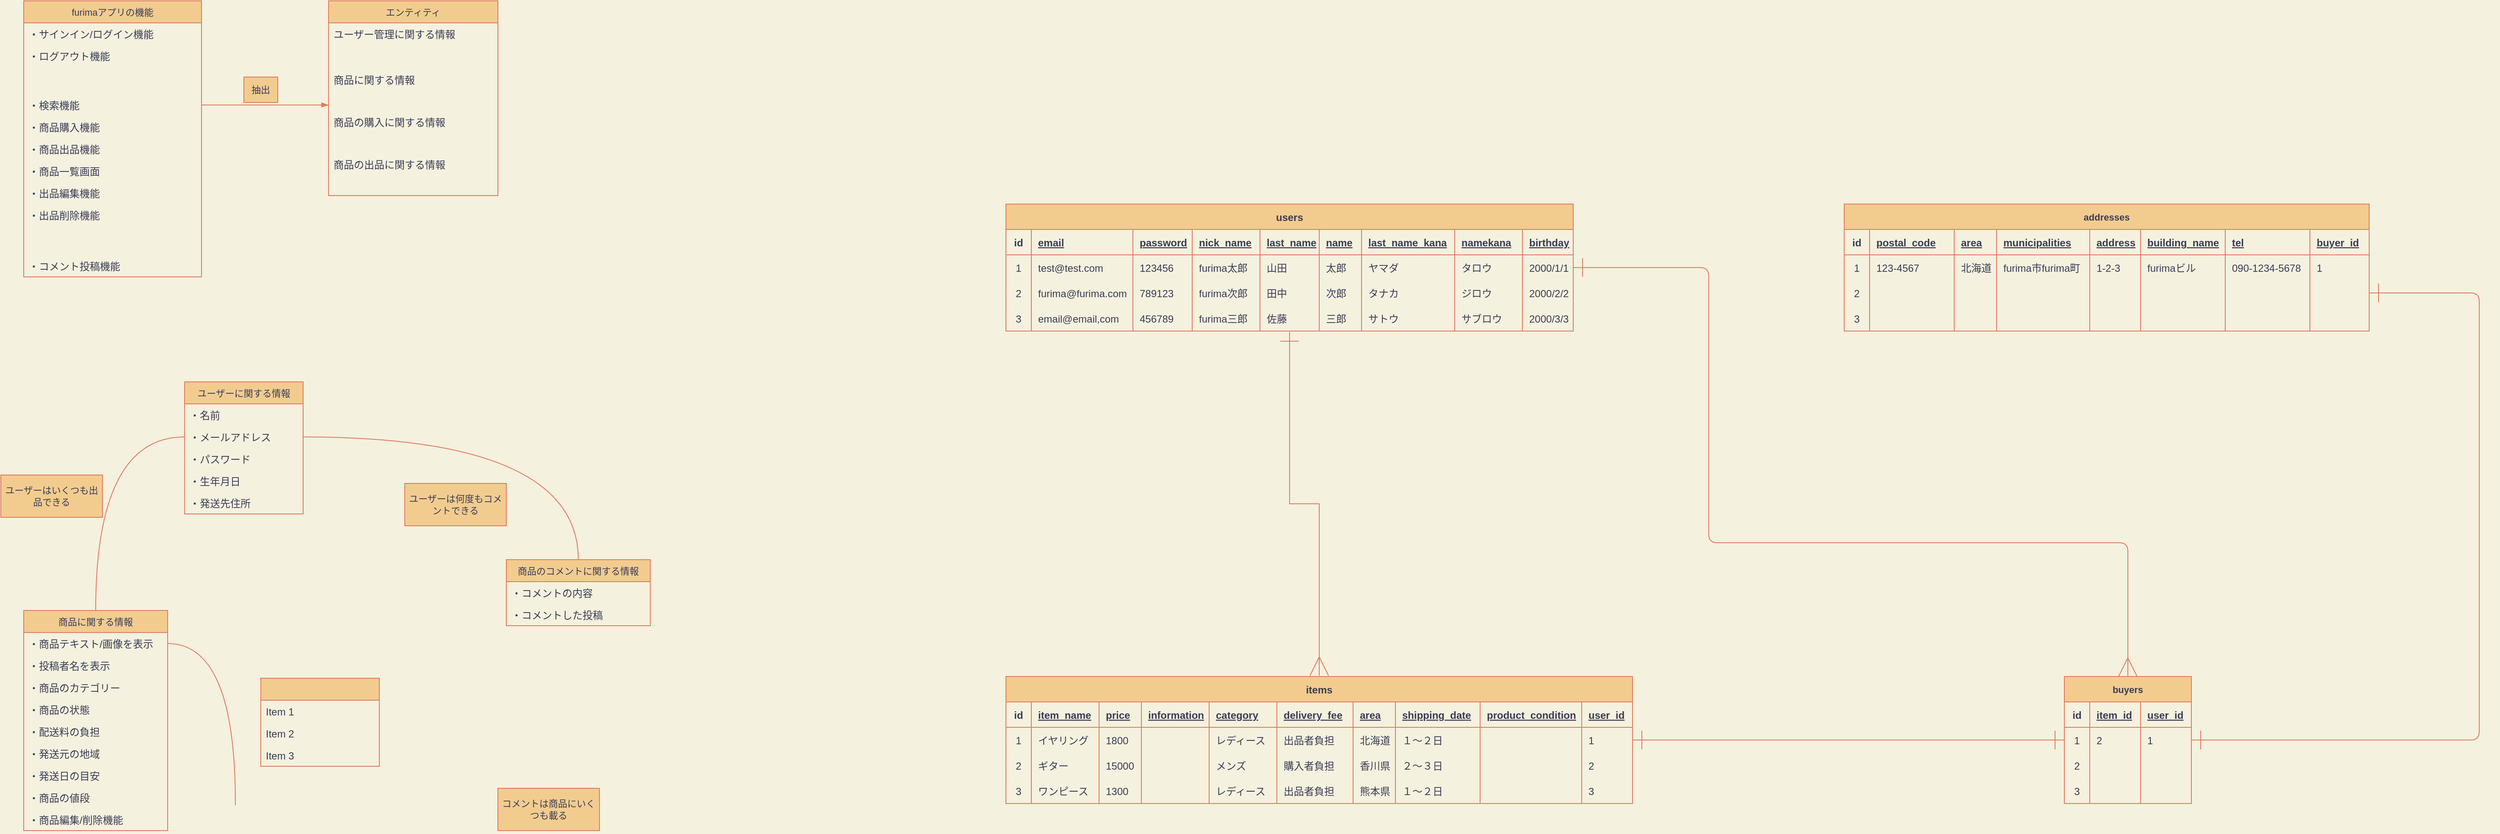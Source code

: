 <mxfile>
    <diagram id="GMYOWdjyb1xjXfim3LQC" name="ページ1">
        <mxGraphModel dx="2310" dy="1033" grid="1" gridSize="10" guides="1" tooltips="1" connect="1" arrows="1" fold="1" page="1" pageScale="1" pageWidth="827" pageHeight="1169" background="#F4F1DE" math="0" shadow="0">
            <root>
                <mxCell id="0"/>
                <mxCell id="1" parent="0"/>
                <mxCell id="230" style="edgeStyle=orthogonalEdgeStyle;rounded=0;orthogonalLoop=1;jettySize=auto;html=1;exitX=0.5;exitY=1;exitDx=0;exitDy=0;entryX=0.5;entryY=0;entryDx=0;entryDy=0;fontColor=#393C56;endArrow=ERmany;endFill=0;startArrow=ERone;startFill=0;endSize=20;startSize=20;strokeColor=#E07A5F;labelBackgroundColor=#F4F1DE;" parent="1" source="27" target="77" edge="1">
                    <mxGeometry relative="1" as="geometry"/>
                </mxCell>
                <mxCell id="27" value="users" style="shape=table;startSize=30;container=1;collapsible=1;childLayout=tableLayout;fixedRows=1;rowLines=0;fontStyle=1;align=center;resizeLast=1;strokeWidth=1;perimeterSpacing=1;rounded=0;shadow=0;sketch=0;fillColor=#F2CC8F;strokeColor=#E07A5F;fontColor=#393C56;" parent="1" vertex="1">
                    <mxGeometry x="360" y="280" width="670" height="150" as="geometry">
                        <mxRectangle x="20" y="70" width="60" height="30" as="alternateBounds"/>
                    </mxGeometry>
                </mxCell>
                <mxCell id="28" value="" style="shape=partialRectangle;collapsible=0;dropTarget=0;pointerEvents=0;fillColor=none;top=0;left=0;bottom=1;right=0;points=[[0,0.5],[1,0.5]];portConstraint=eastwest;strokeColor=#E07A5F;fontColor=#393C56;" parent="27" vertex="1">
                    <mxGeometry y="30" width="670" height="30" as="geometry"/>
                </mxCell>
                <mxCell id="29" value="id" style="shape=partialRectangle;connectable=0;fillColor=none;top=0;left=0;bottom=0;right=0;fontStyle=1;overflow=hidden;strokeColor=#E07A5F;fontColor=#393C56;" parent="28" vertex="1">
                    <mxGeometry width="30" height="30" as="geometry"/>
                </mxCell>
                <mxCell id="30" value="email" style="shape=partialRectangle;connectable=0;fillColor=none;top=0;left=0;bottom=0;right=0;align=left;spacingLeft=6;fontStyle=5;overflow=hidden;strokeColor=#E07A5F;fontColor=#393C56;" parent="28" vertex="1">
                    <mxGeometry x="30" width="120" height="30" as="geometry"/>
                </mxCell>
                <mxCell id="31" value="password" style="shape=partialRectangle;connectable=0;fillColor=none;top=0;left=0;bottom=0;right=0;align=left;spacingLeft=6;fontStyle=5;overflow=hidden;strokeColor=#E07A5F;fontColor=#393C56;" parent="28" vertex="1">
                    <mxGeometry x="150" width="70" height="30" as="geometry"/>
                </mxCell>
                <mxCell id="32" value="nick_name" style="shape=partialRectangle;connectable=0;fillColor=none;top=0;left=0;bottom=0;right=0;align=left;spacingLeft=6;fontStyle=5;overflow=hidden;strokeColor=#E07A5F;fontColor=#393C56;" parent="28" vertex="1">
                    <mxGeometry x="220" width="80" height="30" as="geometry"/>
                </mxCell>
                <mxCell id="126" value="last_name" style="shape=partialRectangle;connectable=0;fillColor=none;top=0;left=0;bottom=0;right=0;align=left;spacingLeft=6;fontStyle=5;overflow=hidden;strokeColor=#E07A5F;fontColor=#393C56;" parent="28" vertex="1">
                    <mxGeometry x="300" width="70" height="30" as="geometry"/>
                </mxCell>
                <mxCell id="130" value="name" style="shape=partialRectangle;connectable=0;fillColor=none;top=0;left=0;bottom=0;right=0;align=left;spacingLeft=6;fontStyle=5;overflow=hidden;strokeColor=#E07A5F;fontColor=#393C56;" parent="28" vertex="1">
                    <mxGeometry x="370" width="50" height="30" as="geometry"/>
                </mxCell>
                <mxCell id="134" value="last_name_kana" style="shape=partialRectangle;connectable=0;fillColor=none;top=0;left=0;bottom=0;right=0;align=left;spacingLeft=6;fontStyle=5;overflow=hidden;strokeColor=#E07A5F;fontColor=#393C56;" parent="28" vertex="1">
                    <mxGeometry x="420" width="110" height="30" as="geometry"/>
                </mxCell>
                <mxCell id="138" value="namekana" style="shape=partialRectangle;connectable=0;fillColor=none;top=0;left=0;bottom=0;right=0;align=left;spacingLeft=6;fontStyle=5;overflow=hidden;strokeColor=#E07A5F;fontColor=#393C56;" parent="28" vertex="1">
                    <mxGeometry x="530" width="80" height="30" as="geometry"/>
                </mxCell>
                <mxCell id="142" value="birthday" style="shape=partialRectangle;connectable=0;fillColor=none;top=0;left=0;bottom=0;right=0;align=left;spacingLeft=6;fontStyle=5;overflow=hidden;strokeColor=#E07A5F;fontColor=#393C56;" parent="28" vertex="1">
                    <mxGeometry x="610" width="60" height="30" as="geometry"/>
                </mxCell>
                <mxCell id="33" value="" style="shape=partialRectangle;collapsible=0;dropTarget=0;pointerEvents=0;fillColor=none;top=0;left=0;bottom=0;right=0;points=[[0,0.5],[1,0.5]];portConstraint=eastwest;strokeColor=#E07A5F;fontColor=#393C56;" parent="27" vertex="1">
                    <mxGeometry y="60" width="670" height="30" as="geometry"/>
                </mxCell>
                <mxCell id="34" value="1" style="shape=partialRectangle;connectable=0;fillColor=none;top=0;left=0;bottom=0;right=0;editable=1;overflow=hidden;strokeColor=#E07A5F;fontColor=#393C56;" parent="33" vertex="1">
                    <mxGeometry width="30" height="30" as="geometry"/>
                </mxCell>
                <mxCell id="35" value="test@test.com" style="shape=partialRectangle;connectable=0;fillColor=none;top=0;left=0;bottom=0;right=0;align=left;spacingLeft=6;overflow=hidden;strokeColor=#E07A5F;fontColor=#393C56;" parent="33" vertex="1">
                    <mxGeometry x="30" width="120" height="30" as="geometry"/>
                </mxCell>
                <mxCell id="36" value="123456" style="shape=partialRectangle;connectable=0;fillColor=none;top=0;left=0;bottom=0;right=0;align=left;spacingLeft=6;overflow=hidden;strokeColor=#E07A5F;fontColor=#393C56;" parent="33" vertex="1">
                    <mxGeometry x="150" width="70" height="30" as="geometry"/>
                </mxCell>
                <mxCell id="37" value="furima太郎" style="shape=partialRectangle;connectable=0;fillColor=none;top=0;left=0;bottom=0;right=0;align=left;spacingLeft=6;overflow=hidden;strokeColor=#E07A5F;fontColor=#393C56;" parent="33" vertex="1">
                    <mxGeometry x="220" width="80" height="30" as="geometry"/>
                </mxCell>
                <mxCell id="127" value="山田" style="shape=partialRectangle;connectable=0;fillColor=none;top=0;left=0;bottom=0;right=0;align=left;spacingLeft=6;overflow=hidden;strokeColor=#E07A5F;fontColor=#393C56;" parent="33" vertex="1">
                    <mxGeometry x="300" width="70" height="30" as="geometry"/>
                </mxCell>
                <mxCell id="131" value="太郎" style="shape=partialRectangle;connectable=0;fillColor=none;top=0;left=0;bottom=0;right=0;align=left;spacingLeft=6;overflow=hidden;strokeColor=#E07A5F;fontColor=#393C56;" parent="33" vertex="1">
                    <mxGeometry x="370" width="50" height="30" as="geometry"/>
                </mxCell>
                <mxCell id="135" value="ヤマダ" style="shape=partialRectangle;connectable=0;fillColor=none;top=0;left=0;bottom=0;right=0;align=left;spacingLeft=6;overflow=hidden;strokeColor=#E07A5F;fontColor=#393C56;" parent="33" vertex="1">
                    <mxGeometry x="420" width="110" height="30" as="geometry"/>
                </mxCell>
                <mxCell id="139" value="タロウ" style="shape=partialRectangle;connectable=0;fillColor=none;top=0;left=0;bottom=0;right=0;align=left;spacingLeft=6;overflow=hidden;strokeColor=#E07A5F;fontColor=#393C56;" parent="33" vertex="1">
                    <mxGeometry x="530" width="80" height="30" as="geometry"/>
                </mxCell>
                <mxCell id="143" value="2000/1/1" style="shape=partialRectangle;connectable=0;fillColor=none;top=0;left=0;bottom=0;right=0;align=left;spacingLeft=6;overflow=hidden;strokeColor=#E07A5F;fontColor=#393C56;" parent="33" vertex="1">
                    <mxGeometry x="610" width="60" height="30" as="geometry"/>
                </mxCell>
                <mxCell id="38" value="" style="shape=partialRectangle;collapsible=0;dropTarget=0;pointerEvents=0;fillColor=none;top=0;left=0;bottom=0;right=0;points=[[0,0.5],[1,0.5]];portConstraint=eastwest;strokeColor=#E07A5F;fontColor=#393C56;" parent="27" vertex="1">
                    <mxGeometry y="90" width="670" height="30" as="geometry"/>
                </mxCell>
                <mxCell id="39" value="2" style="shape=partialRectangle;connectable=0;fillColor=none;top=0;left=0;bottom=0;right=0;editable=1;overflow=hidden;strokeColor=#E07A5F;fontColor=#393C56;" parent="38" vertex="1">
                    <mxGeometry width="30" height="30" as="geometry"/>
                </mxCell>
                <mxCell id="40" value="furima@furima.com" style="shape=partialRectangle;connectable=0;fillColor=none;top=0;left=0;bottom=0;right=0;align=left;spacingLeft=6;overflow=hidden;strokeColor=#E07A5F;fontColor=#393C56;" parent="38" vertex="1">
                    <mxGeometry x="30" width="120" height="30" as="geometry"/>
                </mxCell>
                <mxCell id="41" value="789123" style="shape=partialRectangle;connectable=0;fillColor=none;top=0;left=0;bottom=0;right=0;align=left;spacingLeft=6;overflow=hidden;strokeColor=#E07A5F;fontColor=#393C56;" parent="38" vertex="1">
                    <mxGeometry x="150" width="70" height="30" as="geometry"/>
                </mxCell>
                <mxCell id="42" value="furima次郎" style="shape=partialRectangle;connectable=0;fillColor=none;top=0;left=0;bottom=0;right=0;align=left;spacingLeft=6;overflow=hidden;strokeColor=#E07A5F;fontColor=#393C56;" parent="38" vertex="1">
                    <mxGeometry x="220" width="80" height="30" as="geometry"/>
                </mxCell>
                <mxCell id="128" value="田中" style="shape=partialRectangle;connectable=0;fillColor=none;top=0;left=0;bottom=0;right=0;align=left;spacingLeft=6;overflow=hidden;strokeColor=#E07A5F;fontColor=#393C56;" parent="38" vertex="1">
                    <mxGeometry x="300" width="70" height="30" as="geometry"/>
                </mxCell>
                <mxCell id="132" value="次郎" style="shape=partialRectangle;connectable=0;fillColor=none;top=0;left=0;bottom=0;right=0;align=left;spacingLeft=6;overflow=hidden;strokeColor=#E07A5F;fontColor=#393C56;" parent="38" vertex="1">
                    <mxGeometry x="370" width="50" height="30" as="geometry"/>
                </mxCell>
                <mxCell id="136" value="タナカ" style="shape=partialRectangle;connectable=0;fillColor=none;top=0;left=0;bottom=0;right=0;align=left;spacingLeft=6;overflow=hidden;strokeColor=#E07A5F;fontColor=#393C56;" parent="38" vertex="1">
                    <mxGeometry x="420" width="110" height="30" as="geometry"/>
                </mxCell>
                <mxCell id="140" value="ジロウ" style="shape=partialRectangle;connectable=0;fillColor=none;top=0;left=0;bottom=0;right=0;align=left;spacingLeft=6;overflow=hidden;strokeColor=#E07A5F;fontColor=#393C56;" parent="38" vertex="1">
                    <mxGeometry x="530" width="80" height="30" as="geometry"/>
                </mxCell>
                <mxCell id="144" value="2000/2/2" style="shape=partialRectangle;connectable=0;fillColor=none;top=0;left=0;bottom=0;right=0;align=left;spacingLeft=6;overflow=hidden;strokeColor=#E07A5F;fontColor=#393C56;" parent="38" vertex="1">
                    <mxGeometry x="610" width="60" height="30" as="geometry"/>
                </mxCell>
                <mxCell id="43" value="" style="shape=partialRectangle;collapsible=0;dropTarget=0;pointerEvents=0;fillColor=none;top=0;left=0;bottom=0;right=0;points=[[0,0.5],[1,0.5]];portConstraint=eastwest;strokeColor=#E07A5F;fontColor=#393C56;" parent="27" vertex="1">
                    <mxGeometry y="120" width="670" height="30" as="geometry"/>
                </mxCell>
                <mxCell id="44" value="3" style="shape=partialRectangle;connectable=0;fillColor=none;top=0;left=0;bottom=0;right=0;editable=1;overflow=hidden;strokeColor=#E07A5F;fontColor=#393C56;" parent="43" vertex="1">
                    <mxGeometry width="30" height="30" as="geometry"/>
                </mxCell>
                <mxCell id="45" value="email@email,com" style="shape=partialRectangle;connectable=0;fillColor=none;top=0;left=0;bottom=0;right=0;align=left;spacingLeft=6;overflow=hidden;strokeColor=#E07A5F;fontColor=#393C56;" parent="43" vertex="1">
                    <mxGeometry x="30" width="120" height="30" as="geometry"/>
                </mxCell>
                <mxCell id="46" value="456789" style="shape=partialRectangle;connectable=0;fillColor=none;top=0;left=0;bottom=0;right=0;align=left;spacingLeft=6;overflow=hidden;strokeColor=#E07A5F;fontColor=#393C56;" parent="43" vertex="1">
                    <mxGeometry x="150" width="70" height="30" as="geometry"/>
                </mxCell>
                <mxCell id="47" value="furima三郎" style="shape=partialRectangle;connectable=0;fillColor=none;top=0;left=0;bottom=0;right=0;align=left;spacingLeft=6;overflow=hidden;strokeColor=#E07A5F;fontColor=#393C56;" parent="43" vertex="1">
                    <mxGeometry x="220" width="80" height="30" as="geometry"/>
                </mxCell>
                <mxCell id="129" value="佐藤" style="shape=partialRectangle;connectable=0;fillColor=none;top=0;left=0;bottom=0;right=0;align=left;spacingLeft=6;overflow=hidden;strokeColor=#E07A5F;fontColor=#393C56;" parent="43" vertex="1">
                    <mxGeometry x="300" width="70" height="30" as="geometry"/>
                </mxCell>
                <mxCell id="133" value="三郎" style="shape=partialRectangle;connectable=0;fillColor=none;top=0;left=0;bottom=0;right=0;align=left;spacingLeft=6;overflow=hidden;strokeColor=#E07A5F;fontColor=#393C56;" parent="43" vertex="1">
                    <mxGeometry x="370" width="50" height="30" as="geometry"/>
                </mxCell>
                <mxCell id="137" value="サトウ" style="shape=partialRectangle;connectable=0;fillColor=none;top=0;left=0;bottom=0;right=0;align=left;spacingLeft=6;overflow=hidden;strokeColor=#E07A5F;fontColor=#393C56;" parent="43" vertex="1">
                    <mxGeometry x="420" width="110" height="30" as="geometry"/>
                </mxCell>
                <mxCell id="141" value="サブロウ" style="shape=partialRectangle;connectable=0;fillColor=none;top=0;left=0;bottom=0;right=0;align=left;spacingLeft=6;overflow=hidden;strokeColor=#E07A5F;fontColor=#393C56;" parent="43" vertex="1">
                    <mxGeometry x="530" width="80" height="30" as="geometry"/>
                </mxCell>
                <mxCell id="145" value="2000/3/3" style="shape=partialRectangle;connectable=0;fillColor=none;top=0;left=0;bottom=0;right=0;align=left;spacingLeft=6;overflow=hidden;strokeColor=#E07A5F;fontColor=#393C56;" parent="43" vertex="1">
                    <mxGeometry x="610" width="60" height="30" as="geometry"/>
                </mxCell>
                <mxCell id="77" value="items" style="shape=table;startSize=30;container=1;collapsible=1;childLayout=tableLayout;fixedRows=1;rowLines=0;fontStyle=1;align=center;resizeLast=1;strokeWidth=1;perimeterSpacing=1;rounded=0;shadow=0;sketch=0;fillColor=#F2CC8F;strokeColor=#E07A5F;fontColor=#393C56;" parent="1" vertex="1">
                    <mxGeometry x="360" y="838" width="740" height="150" as="geometry">
                        <mxRectangle x="20" y="70" width="60" height="30" as="alternateBounds"/>
                    </mxGeometry>
                </mxCell>
                <mxCell id="78" value="" style="shape=partialRectangle;collapsible=0;dropTarget=0;pointerEvents=0;fillColor=none;top=0;left=0;bottom=1;right=0;points=[[0,0.5],[1,0.5]];portConstraint=eastwest;strokeColor=#E07A5F;fontColor=#393C56;" parent="77" vertex="1">
                    <mxGeometry y="30" width="740" height="30" as="geometry"/>
                </mxCell>
                <mxCell id="79" value="id" style="shape=partialRectangle;connectable=0;fillColor=none;top=0;left=0;bottom=0;right=0;fontStyle=1;overflow=hidden;strokeColor=#E07A5F;fontColor=#393C56;" parent="78" vertex="1">
                    <mxGeometry width="30" height="30" as="geometry"/>
                </mxCell>
                <mxCell id="157" value="item_name" style="shape=partialRectangle;connectable=0;fillColor=none;top=0;left=0;bottom=0;right=0;align=left;spacingLeft=6;fontStyle=5;overflow=hidden;strokeColor=#E07A5F;fontColor=#393C56;" parent="78" vertex="1">
                    <mxGeometry x="30" width="80" height="30" as="geometry"/>
                </mxCell>
                <mxCell id="165" value="price" style="shape=partialRectangle;connectable=0;fillColor=none;top=0;left=0;bottom=0;right=0;align=left;spacingLeft=6;fontStyle=5;overflow=hidden;strokeColor=#E07A5F;fontColor=#393C56;" parent="78" vertex="1">
                    <mxGeometry x="110" width="50" height="30" as="geometry"/>
                </mxCell>
                <mxCell id="169" value="information" style="shape=partialRectangle;connectable=0;fillColor=none;top=0;left=0;bottom=0;right=0;align=left;spacingLeft=6;fontStyle=5;overflow=hidden;strokeColor=#E07A5F;fontColor=#393C56;" parent="78" vertex="1">
                    <mxGeometry x="160" width="80" height="30" as="geometry"/>
                </mxCell>
                <mxCell id="80" value="category" style="shape=partialRectangle;connectable=0;fillColor=none;top=0;left=0;bottom=0;right=0;align=left;spacingLeft=6;fontStyle=5;overflow=hidden;strokeColor=#E07A5F;fontColor=#393C56;" parent="78" vertex="1">
                    <mxGeometry x="240" width="80" height="30" as="geometry"/>
                </mxCell>
                <mxCell id="90" value="delivery_fee" style="shape=partialRectangle;connectable=0;fillColor=none;top=0;left=0;bottom=0;right=0;align=left;spacingLeft=6;fontStyle=5;overflow=hidden;strokeColor=#E07A5F;fontColor=#393C56;" parent="78" vertex="1">
                    <mxGeometry x="320" width="90" height="30" as="geometry"/>
                </mxCell>
                <mxCell id="94" value="area" style="shape=partialRectangle;connectable=0;fillColor=none;top=0;left=0;bottom=0;right=0;align=left;spacingLeft=6;fontStyle=5;overflow=hidden;strokeColor=#E07A5F;fontColor=#393C56;" parent="78" vertex="1">
                    <mxGeometry x="410" width="50" height="30" as="geometry"/>
                </mxCell>
                <mxCell id="106" value="shipping_date" style="shape=partialRectangle;connectable=0;fillColor=none;top=0;left=0;bottom=0;right=0;align=left;spacingLeft=6;fontStyle=5;overflow=hidden;strokeColor=#E07A5F;fontColor=#393C56;" parent="78" vertex="1">
                    <mxGeometry x="460" width="100" height="30" as="geometry"/>
                </mxCell>
                <mxCell id="253" value="product_condition" style="shape=partialRectangle;connectable=0;fillColor=none;top=0;left=0;bottom=0;right=0;align=left;spacingLeft=6;fontStyle=5;overflow=hidden;strokeColor=#E07A5F;fontColor=#393C56;" parent="78" vertex="1">
                    <mxGeometry x="560" width="120" height="30" as="geometry"/>
                </mxCell>
                <mxCell id="Ll4nJS0rwwSjkLQlO2N2-256" value="user_id" style="shape=partialRectangle;connectable=0;fillColor=none;top=0;left=0;bottom=0;right=0;align=left;spacingLeft=6;fontStyle=5;overflow=hidden;strokeColor=#E07A5F;fontColor=#393C56;" parent="78" vertex="1">
                    <mxGeometry x="680" width="60" height="30" as="geometry"/>
                </mxCell>
                <mxCell id="81" value="" style="shape=partialRectangle;collapsible=0;dropTarget=0;pointerEvents=0;fillColor=none;top=0;left=0;bottom=0;right=0;points=[[0,0.5],[1,0.5]];portConstraint=eastwest;strokeColor=#E07A5F;fontColor=#393C56;" parent="77" vertex="1">
                    <mxGeometry y="60" width="740" height="30" as="geometry"/>
                </mxCell>
                <mxCell id="82" value="1" style="shape=partialRectangle;connectable=0;fillColor=none;top=0;left=0;bottom=0;right=0;editable=1;overflow=hidden;strokeColor=#E07A5F;fontColor=#393C56;" parent="81" vertex="1">
                    <mxGeometry width="30" height="30" as="geometry"/>
                </mxCell>
                <mxCell id="158" value="イヤリング" style="shape=partialRectangle;connectable=0;fillColor=none;top=0;left=0;bottom=0;right=0;align=left;spacingLeft=6;overflow=hidden;strokeColor=#E07A5F;fontColor=#393C56;" parent="81" vertex="1">
                    <mxGeometry x="30" width="80" height="30" as="geometry"/>
                </mxCell>
                <mxCell id="166" value="1800" style="shape=partialRectangle;connectable=0;fillColor=none;top=0;left=0;bottom=0;right=0;align=left;spacingLeft=6;overflow=hidden;strokeColor=#E07A5F;fontColor=#393C56;" parent="81" vertex="1">
                    <mxGeometry x="110" width="50" height="30" as="geometry"/>
                </mxCell>
                <mxCell id="170" style="shape=partialRectangle;connectable=0;fillColor=none;top=0;left=0;bottom=0;right=0;align=left;spacingLeft=6;overflow=hidden;strokeColor=#E07A5F;fontColor=#393C56;" parent="81" vertex="1">
                    <mxGeometry x="160" width="80" height="30" as="geometry"/>
                </mxCell>
                <mxCell id="83" value="レディース" style="shape=partialRectangle;connectable=0;fillColor=none;top=0;left=0;bottom=0;right=0;align=left;spacingLeft=6;overflow=hidden;strokeColor=#E07A5F;fontColor=#393C56;" parent="81" vertex="1">
                    <mxGeometry x="240" width="80" height="30" as="geometry"/>
                </mxCell>
                <mxCell id="91" value="出品者負担" style="shape=partialRectangle;connectable=0;fillColor=none;top=0;left=0;bottom=0;right=0;align=left;spacingLeft=6;overflow=hidden;strokeColor=#E07A5F;fontColor=#393C56;" parent="81" vertex="1">
                    <mxGeometry x="320" width="90" height="30" as="geometry"/>
                </mxCell>
                <mxCell id="95" value="北海道" style="shape=partialRectangle;connectable=0;fillColor=none;top=0;left=0;bottom=0;right=0;align=left;spacingLeft=6;overflow=hidden;strokeColor=#E07A5F;fontColor=#393C56;" parent="81" vertex="1">
                    <mxGeometry x="410" width="50" height="30" as="geometry"/>
                </mxCell>
                <mxCell id="107" value="１〜２日" style="shape=partialRectangle;connectable=0;fillColor=none;top=0;left=0;bottom=0;right=0;align=left;spacingLeft=6;overflow=hidden;strokeColor=#E07A5F;fontColor=#393C56;" parent="81" vertex="1">
                    <mxGeometry x="460" width="100" height="30" as="geometry"/>
                </mxCell>
                <mxCell id="254" style="shape=partialRectangle;connectable=0;fillColor=none;top=0;left=0;bottom=0;right=0;align=left;spacingLeft=6;overflow=hidden;strokeColor=#E07A5F;fontColor=#393C56;" parent="81" vertex="1">
                    <mxGeometry x="560" width="120" height="30" as="geometry"/>
                </mxCell>
                <mxCell id="Ll4nJS0rwwSjkLQlO2N2-257" value="1" style="shape=partialRectangle;connectable=0;fillColor=none;top=0;left=0;bottom=0;right=0;align=left;spacingLeft=6;overflow=hidden;strokeColor=#E07A5F;fontColor=#393C56;" parent="81" vertex="1">
                    <mxGeometry x="680" width="60" height="30" as="geometry"/>
                </mxCell>
                <mxCell id="84" value="" style="shape=partialRectangle;collapsible=0;dropTarget=0;pointerEvents=0;fillColor=none;top=0;left=0;bottom=0;right=0;points=[[0,0.5],[1,0.5]];portConstraint=eastwest;strokeColor=#E07A5F;fontColor=#393C56;" parent="77" vertex="1">
                    <mxGeometry y="90" width="740" height="30" as="geometry"/>
                </mxCell>
                <mxCell id="85" value="2" style="shape=partialRectangle;connectable=0;fillColor=none;top=0;left=0;bottom=0;right=0;editable=1;overflow=hidden;strokeColor=#E07A5F;fontColor=#393C56;" parent="84" vertex="1">
                    <mxGeometry width="30" height="30" as="geometry"/>
                </mxCell>
                <mxCell id="159" value="ギター" style="shape=partialRectangle;connectable=0;fillColor=none;top=0;left=0;bottom=0;right=0;align=left;spacingLeft=6;overflow=hidden;strokeColor=#E07A5F;fontColor=#393C56;" parent="84" vertex="1">
                    <mxGeometry x="30" width="80" height="30" as="geometry"/>
                </mxCell>
                <mxCell id="167" value="15000" style="shape=partialRectangle;connectable=0;fillColor=none;top=0;left=0;bottom=0;right=0;align=left;spacingLeft=6;overflow=hidden;strokeColor=#E07A5F;fontColor=#393C56;" parent="84" vertex="1">
                    <mxGeometry x="110" width="50" height="30" as="geometry"/>
                </mxCell>
                <mxCell id="171" style="shape=partialRectangle;connectable=0;fillColor=none;top=0;left=0;bottom=0;right=0;align=left;spacingLeft=6;overflow=hidden;strokeColor=#E07A5F;fontColor=#393C56;" parent="84" vertex="1">
                    <mxGeometry x="160" width="80" height="30" as="geometry"/>
                </mxCell>
                <mxCell id="86" value="メンズ" style="shape=partialRectangle;connectable=0;fillColor=none;top=0;left=0;bottom=0;right=0;align=left;spacingLeft=6;overflow=hidden;strokeColor=#E07A5F;fontColor=#393C56;" parent="84" vertex="1">
                    <mxGeometry x="240" width="80" height="30" as="geometry"/>
                </mxCell>
                <mxCell id="92" value="購入者負担" style="shape=partialRectangle;connectable=0;fillColor=none;top=0;left=0;bottom=0;right=0;align=left;spacingLeft=6;overflow=hidden;strokeColor=#E07A5F;fontColor=#393C56;" parent="84" vertex="1">
                    <mxGeometry x="320" width="90" height="30" as="geometry"/>
                </mxCell>
                <mxCell id="96" value="香川県" style="shape=partialRectangle;connectable=0;fillColor=none;top=0;left=0;bottom=0;right=0;align=left;spacingLeft=6;overflow=hidden;strokeColor=#E07A5F;fontColor=#393C56;" parent="84" vertex="1">
                    <mxGeometry x="410" width="50" height="30" as="geometry"/>
                </mxCell>
                <mxCell id="108" value="２〜３日" style="shape=partialRectangle;connectable=0;fillColor=none;top=0;left=0;bottom=0;right=0;align=left;spacingLeft=6;overflow=hidden;strokeColor=#E07A5F;fontColor=#393C56;" parent="84" vertex="1">
                    <mxGeometry x="460" width="100" height="30" as="geometry"/>
                </mxCell>
                <mxCell id="255" style="shape=partialRectangle;connectable=0;fillColor=none;top=0;left=0;bottom=0;right=0;align=left;spacingLeft=6;overflow=hidden;strokeColor=#E07A5F;fontColor=#393C56;" parent="84" vertex="1">
                    <mxGeometry x="560" width="120" height="30" as="geometry"/>
                </mxCell>
                <mxCell id="Ll4nJS0rwwSjkLQlO2N2-258" value="2" style="shape=partialRectangle;connectable=0;fillColor=none;top=0;left=0;bottom=0;right=0;align=left;spacingLeft=6;overflow=hidden;strokeColor=#E07A5F;fontColor=#393C56;" parent="84" vertex="1">
                    <mxGeometry x="680" width="60" height="30" as="geometry"/>
                </mxCell>
                <mxCell id="87" value="" style="shape=partialRectangle;collapsible=0;dropTarget=0;pointerEvents=0;fillColor=none;top=0;left=0;bottom=0;right=0;points=[[0,0.5],[1,0.5]];portConstraint=eastwest;strokeColor=#E07A5F;fontColor=#393C56;" parent="77" vertex="1">
                    <mxGeometry y="120" width="740" height="30" as="geometry"/>
                </mxCell>
                <mxCell id="88" value="3" style="shape=partialRectangle;connectable=0;fillColor=none;top=0;left=0;bottom=0;right=0;editable=1;overflow=hidden;strokeColor=#E07A5F;fontColor=#393C56;" parent="87" vertex="1">
                    <mxGeometry width="30" height="30" as="geometry"/>
                </mxCell>
                <mxCell id="160" value="ワンピース" style="shape=partialRectangle;connectable=0;fillColor=none;top=0;left=0;bottom=0;right=0;align=left;spacingLeft=6;overflow=hidden;strokeColor=#E07A5F;fontColor=#393C56;" parent="87" vertex="1">
                    <mxGeometry x="30" width="80" height="30" as="geometry"/>
                </mxCell>
                <mxCell id="168" value="1300" style="shape=partialRectangle;connectable=0;fillColor=none;top=0;left=0;bottom=0;right=0;align=left;spacingLeft=6;overflow=hidden;strokeColor=#E07A5F;fontColor=#393C56;" parent="87" vertex="1">
                    <mxGeometry x="110" width="50" height="30" as="geometry"/>
                </mxCell>
                <mxCell id="172" style="shape=partialRectangle;connectable=0;fillColor=none;top=0;left=0;bottom=0;right=0;align=left;spacingLeft=6;overflow=hidden;strokeColor=#E07A5F;fontColor=#393C56;" parent="87" vertex="1">
                    <mxGeometry x="160" width="80" height="30" as="geometry"/>
                </mxCell>
                <mxCell id="89" value="レディース" style="shape=partialRectangle;connectable=0;fillColor=none;top=0;left=0;bottom=0;right=0;align=left;spacingLeft=6;overflow=hidden;strokeColor=#E07A5F;fontColor=#393C56;" parent="87" vertex="1">
                    <mxGeometry x="240" width="80" height="30" as="geometry"/>
                </mxCell>
                <mxCell id="93" value="出品者負担" style="shape=partialRectangle;connectable=0;fillColor=none;top=0;left=0;bottom=0;right=0;align=left;spacingLeft=6;overflow=hidden;strokeColor=#E07A5F;fontColor=#393C56;" parent="87" vertex="1">
                    <mxGeometry x="320" width="90" height="30" as="geometry"/>
                </mxCell>
                <mxCell id="97" value="熊本県" style="shape=partialRectangle;connectable=0;fillColor=none;top=0;left=0;bottom=0;right=0;align=left;spacingLeft=6;overflow=hidden;strokeColor=#E07A5F;fontColor=#393C56;" parent="87" vertex="1">
                    <mxGeometry x="410" width="50" height="30" as="geometry"/>
                </mxCell>
                <mxCell id="109" value="１〜２日" style="shape=partialRectangle;connectable=0;fillColor=none;top=0;left=0;bottom=0;right=0;align=left;spacingLeft=6;overflow=hidden;strokeColor=#E07A5F;fontColor=#393C56;" parent="87" vertex="1">
                    <mxGeometry x="460" width="100" height="30" as="geometry"/>
                </mxCell>
                <mxCell id="256" style="shape=partialRectangle;connectable=0;fillColor=none;top=0;left=0;bottom=0;right=0;align=left;spacingLeft=6;overflow=hidden;strokeColor=#E07A5F;fontColor=#393C56;" parent="87" vertex="1">
                    <mxGeometry x="560" width="120" height="30" as="geometry"/>
                </mxCell>
                <mxCell id="Ll4nJS0rwwSjkLQlO2N2-259" value="3" style="shape=partialRectangle;connectable=0;fillColor=none;top=0;left=0;bottom=0;right=0;align=left;spacingLeft=6;overflow=hidden;strokeColor=#E07A5F;fontColor=#393C56;" parent="87" vertex="1">
                    <mxGeometry x="680" width="60" height="30" as="geometry"/>
                </mxCell>
                <mxCell id="Ll4nJS0rwwSjkLQlO2N2-144" value="furimaアプリの機能" style="swimlane;fontStyle=0;childLayout=stackLayout;horizontal=1;startSize=26;horizontalStack=0;resizeParent=1;resizeParentMax=0;resizeLast=0;collapsible=1;marginBottom=0;shadow=0;fontSize=11;align=center;verticalAlign=middle;fillColor=#F2CC8F;strokeColor=#E07A5F;fontColor=#393C56;" parent="1" vertex="1">
                    <mxGeometry x="-800" y="40" width="210" height="326" as="geometry"/>
                </mxCell>
                <mxCell id="Ll4nJS0rwwSjkLQlO2N2-145" value="・サインイン/ログイン機能" style="text;strokeColor=none;fillColor=none;align=left;verticalAlign=top;spacingLeft=4;spacingRight=4;overflow=hidden;rotatable=0;points=[[0,0.5],[1,0.5]];portConstraint=eastwest;fontColor=#393C56;" parent="Ll4nJS0rwwSjkLQlO2N2-144" vertex="1">
                    <mxGeometry y="26" width="210" height="26" as="geometry"/>
                </mxCell>
                <mxCell id="Ll4nJS0rwwSjkLQlO2N2-146" value="・ログアウト機能" style="text;strokeColor=none;fillColor=none;align=left;verticalAlign=top;spacingLeft=4;spacingRight=4;overflow=hidden;rotatable=0;points=[[0,0.5],[1,0.5]];portConstraint=eastwest;fontColor=#393C56;" parent="Ll4nJS0rwwSjkLQlO2N2-144" vertex="1">
                    <mxGeometry y="52" width="210" height="58" as="geometry"/>
                </mxCell>
                <mxCell id="Ll4nJS0rwwSjkLQlO2N2-147" value="・検索機能" style="text;strokeColor=none;fillColor=none;align=left;verticalAlign=top;spacingLeft=4;spacingRight=4;overflow=hidden;rotatable=0;points=[[0,0.5],[1,0.5]];portConstraint=eastwest;fontColor=#393C56;" parent="Ll4nJS0rwwSjkLQlO2N2-144" vertex="1">
                    <mxGeometry y="110" width="210" height="26" as="geometry"/>
                </mxCell>
                <mxCell id="Ll4nJS0rwwSjkLQlO2N2-148" value="・商品購入機能" style="text;strokeColor=none;fillColor=none;align=left;verticalAlign=top;spacingLeft=4;spacingRight=4;overflow=hidden;rotatable=0;points=[[0,0.5],[1,0.5]];portConstraint=eastwest;fontColor=#393C56;" parent="Ll4nJS0rwwSjkLQlO2N2-144" vertex="1">
                    <mxGeometry y="136" width="210" height="26" as="geometry"/>
                </mxCell>
                <mxCell id="Ll4nJS0rwwSjkLQlO2N2-149" value="・商品出品機能" style="text;strokeColor=none;fillColor=none;align=left;verticalAlign=top;spacingLeft=4;spacingRight=4;overflow=hidden;rotatable=0;points=[[0,0.5],[1,0.5]];portConstraint=eastwest;fontColor=#393C56;" parent="Ll4nJS0rwwSjkLQlO2N2-144" vertex="1">
                    <mxGeometry y="162" width="210" height="26" as="geometry"/>
                </mxCell>
                <mxCell id="Ll4nJS0rwwSjkLQlO2N2-150" value="・商品一覧画面" style="text;strokeColor=none;fillColor=none;align=left;verticalAlign=top;spacingLeft=4;spacingRight=4;overflow=hidden;rotatable=0;points=[[0,0.5],[1,0.5]];portConstraint=eastwest;fontColor=#393C56;" parent="Ll4nJS0rwwSjkLQlO2N2-144" vertex="1">
                    <mxGeometry y="188" width="210" height="26" as="geometry"/>
                </mxCell>
                <mxCell id="Ll4nJS0rwwSjkLQlO2N2-151" value="・出品編集機能" style="text;strokeColor=none;fillColor=none;align=left;verticalAlign=top;spacingLeft=4;spacingRight=4;overflow=hidden;rotatable=0;points=[[0,0.5],[1,0.5]];portConstraint=eastwest;fontColor=#393C56;" parent="Ll4nJS0rwwSjkLQlO2N2-144" vertex="1">
                    <mxGeometry y="214" width="210" height="26" as="geometry"/>
                </mxCell>
                <mxCell id="Ll4nJS0rwwSjkLQlO2N2-154" value="・出品削除機能" style="text;strokeColor=none;fillColor=none;align=left;verticalAlign=top;spacingLeft=4;spacingRight=4;overflow=hidden;rotatable=0;points=[[0,0.5],[1,0.5]];portConstraint=eastwest;fontColor=#393C56;" parent="Ll4nJS0rwwSjkLQlO2N2-144" vertex="1">
                    <mxGeometry y="240" width="210" height="60" as="geometry"/>
                </mxCell>
                <mxCell id="Ll4nJS0rwwSjkLQlO2N2-161" value="・コメント投稿機能" style="text;strokeColor=none;fillColor=none;align=left;verticalAlign=top;spacingLeft=4;spacingRight=4;overflow=hidden;rotatable=0;points=[[0,0.5],[1,0.5]];portConstraint=eastwest;fontColor=#393C56;" parent="Ll4nJS0rwwSjkLQlO2N2-144" vertex="1">
                    <mxGeometry y="300" width="210" height="26" as="geometry"/>
                </mxCell>
                <mxCell id="Ll4nJS0rwwSjkLQlO2N2-166" value="エンティティ" style="swimlane;fontStyle=0;childLayout=stackLayout;horizontal=1;startSize=26;horizontalStack=0;resizeParent=1;resizeParentMax=0;resizeLast=0;collapsible=1;marginBottom=0;shadow=0;fontSize=11;align=center;verticalAlign=middle;fillColor=#F2CC8F;strokeColor=#E07A5F;fontColor=#393C56;" parent="1" vertex="1">
                    <mxGeometry x="-440" y="40" width="200" height="230" as="geometry"/>
                </mxCell>
                <mxCell id="Ll4nJS0rwwSjkLQlO2N2-168" value="ユーザー管理に関する情報" style="text;strokeColor=none;fillColor=none;align=left;verticalAlign=top;spacingLeft=4;spacingRight=4;overflow=hidden;rotatable=0;points=[[0,0.5],[1,0.5]];portConstraint=eastwest;fontColor=#393C56;" parent="Ll4nJS0rwwSjkLQlO2N2-166" vertex="1">
                    <mxGeometry y="26" width="200" height="54" as="geometry"/>
                </mxCell>
                <mxCell id="Ll4nJS0rwwSjkLQlO2N2-169" value="商品に関する情報" style="text;strokeColor=none;fillColor=none;align=left;verticalAlign=top;spacingLeft=4;spacingRight=4;overflow=hidden;rotatable=0;points=[[0,0.5],[1,0.5]];portConstraint=eastwest;fontColor=#393C56;" parent="Ll4nJS0rwwSjkLQlO2N2-166" vertex="1">
                    <mxGeometry y="80" width="200" height="50" as="geometry"/>
                </mxCell>
                <mxCell id="Ll4nJS0rwwSjkLQlO2N2-171" value="商品の購入に関する情報" style="text;strokeColor=none;fillColor=none;align=left;verticalAlign=top;spacingLeft=4;spacingRight=4;overflow=hidden;rotatable=0;points=[[0,0.5],[1,0.5]];portConstraint=eastwest;fontColor=#393C56;" parent="Ll4nJS0rwwSjkLQlO2N2-166" vertex="1">
                    <mxGeometry y="130" width="200" height="50" as="geometry"/>
                </mxCell>
                <mxCell id="Ll4nJS0rwwSjkLQlO2N2-320" value="商品の出品に関する情報" style="text;strokeColor=none;fillColor=none;align=left;verticalAlign=top;spacingLeft=4;spacingRight=4;overflow=hidden;rotatable=0;points=[[0,0.5],[1,0.5]];portConstraint=eastwest;fontColor=#393C56;" parent="Ll4nJS0rwwSjkLQlO2N2-166" vertex="1">
                    <mxGeometry y="180" width="200" height="50" as="geometry"/>
                </mxCell>
                <mxCell id="Ll4nJS0rwwSjkLQlO2N2-173" value="抽出" style="rounded=0;whiteSpace=wrap;html=1;shadow=0;fontSize=11;align=center;verticalAlign=middle;fillColor=#F2CC8F;strokeColor=#E07A5F;fontColor=#393C56;" parent="1" vertex="1">
                    <mxGeometry x="-540" y="130" width="40" height="30" as="geometry"/>
                </mxCell>
                <mxCell id="Ll4nJS0rwwSjkLQlO2N2-177" style="edgeStyle=orthogonalEdgeStyle;curved=1;orthogonalLoop=1;jettySize=auto;html=1;exitX=1;exitY=0.5;exitDx=0;exitDy=0;fontSize=11;startArrow=none;startFill=0;endArrow=blockThin;endFill=1;targetPerimeterSpacing=0;strokeWidth=1;strokeColor=#E07A5F;fontColor=#393C56;labelBackgroundColor=#F4F1DE;" parent="1" source="Ll4nJS0rwwSjkLQlO2N2-147" edge="1">
                    <mxGeometry relative="1" as="geometry">
                        <mxPoint x="-440" y="163" as="targetPoint"/>
                    </mxGeometry>
                </mxCell>
                <mxCell id="Ll4nJS0rwwSjkLQlO2N2-178" value="ユーザーに関する情報" style="swimlane;fontStyle=0;childLayout=stackLayout;horizontal=1;startSize=26;horizontalStack=0;resizeParent=1;resizeParentMax=0;resizeLast=0;collapsible=1;marginBottom=0;shadow=0;fontSize=11;align=center;verticalAlign=middle;fillColor=#F2CC8F;strokeColor=#E07A5F;fontColor=#393C56;" parent="1" vertex="1">
                    <mxGeometry x="-610" y="490" width="140" height="156" as="geometry"/>
                </mxCell>
                <mxCell id="Ll4nJS0rwwSjkLQlO2N2-179" value="・名前" style="text;strokeColor=none;fillColor=none;align=left;verticalAlign=top;spacingLeft=4;spacingRight=4;overflow=hidden;rotatable=0;points=[[0,0.5],[1,0.5]];portConstraint=eastwest;fontColor=#393C56;" parent="Ll4nJS0rwwSjkLQlO2N2-178" vertex="1">
                    <mxGeometry y="26" width="140" height="26" as="geometry"/>
                </mxCell>
                <mxCell id="Ll4nJS0rwwSjkLQlO2N2-180" value="・メールアドレス" style="text;strokeColor=none;fillColor=none;align=left;verticalAlign=top;spacingLeft=4;spacingRight=4;overflow=hidden;rotatable=0;points=[[0,0.5],[1,0.5]];portConstraint=eastwest;fontColor=#393C56;" parent="Ll4nJS0rwwSjkLQlO2N2-178" vertex="1">
                    <mxGeometry y="52" width="140" height="26" as="geometry"/>
                </mxCell>
                <mxCell id="Ll4nJS0rwwSjkLQlO2N2-181" value="・パスワード" style="text;strokeColor=none;fillColor=none;align=left;verticalAlign=top;spacingLeft=4;spacingRight=4;overflow=hidden;rotatable=0;points=[[0,0.5],[1,0.5]];portConstraint=eastwest;fontColor=#393C56;" parent="Ll4nJS0rwwSjkLQlO2N2-178" vertex="1">
                    <mxGeometry y="78" width="140" height="26" as="geometry"/>
                </mxCell>
                <mxCell id="Ll4nJS0rwwSjkLQlO2N2-182" value="・生年月日" style="text;strokeColor=none;fillColor=none;align=left;verticalAlign=top;spacingLeft=4;spacingRight=4;overflow=hidden;rotatable=0;points=[[0,0.5],[1,0.5]];portConstraint=eastwest;fontColor=#393C56;" parent="Ll4nJS0rwwSjkLQlO2N2-178" vertex="1">
                    <mxGeometry y="104" width="140" height="26" as="geometry"/>
                </mxCell>
                <mxCell id="Ll4nJS0rwwSjkLQlO2N2-319" value="・発送先住所" style="text;strokeColor=none;fillColor=none;align=left;verticalAlign=top;spacingLeft=4;spacingRight=4;overflow=hidden;rotatable=0;points=[[0,0.5],[1,0.5]];portConstraint=eastwest;fontColor=#393C56;" parent="Ll4nJS0rwwSjkLQlO2N2-178" vertex="1">
                    <mxGeometry y="130" width="140" height="26" as="geometry"/>
                </mxCell>
                <mxCell id="Ll4nJS0rwwSjkLQlO2N2-183" value="商品に関する情報" style="swimlane;fontStyle=0;childLayout=stackLayout;horizontal=1;startSize=26;horizontalStack=0;resizeParent=1;resizeParentMax=0;resizeLast=0;collapsible=1;marginBottom=0;shadow=0;fontSize=11;align=center;verticalAlign=middle;fillColor=#F2CC8F;strokeColor=#E07A5F;fontColor=#393C56;" parent="1" vertex="1">
                    <mxGeometry x="-800" y="760" width="170" height="260" as="geometry"/>
                </mxCell>
                <mxCell id="Ll4nJS0rwwSjkLQlO2N2-184" value="・商品テキスト/画像を表示" style="text;strokeColor=none;fillColor=none;align=left;verticalAlign=top;spacingLeft=4;spacingRight=4;overflow=hidden;rotatable=0;points=[[0,0.5],[1,0.5]];portConstraint=eastwest;fontColor=#393C56;" parent="Ll4nJS0rwwSjkLQlO2N2-183" vertex="1">
                    <mxGeometry y="26" width="170" height="26" as="geometry"/>
                </mxCell>
                <mxCell id="Ll4nJS0rwwSjkLQlO2N2-185" value="・投稿者名を表示" style="text;strokeColor=none;fillColor=none;align=left;verticalAlign=top;spacingLeft=4;spacingRight=4;overflow=hidden;rotatable=0;points=[[0,0.5],[1,0.5]];portConstraint=eastwest;fontColor=#393C56;" parent="Ll4nJS0rwwSjkLQlO2N2-183" vertex="1">
                    <mxGeometry y="52" width="170" height="26" as="geometry"/>
                </mxCell>
                <mxCell id="Ll4nJS0rwwSjkLQlO2N2-188" value="・商品のカテゴリー" style="text;strokeColor=none;fillColor=none;align=left;verticalAlign=top;spacingLeft=4;spacingRight=4;overflow=hidden;rotatable=0;points=[[0,0.5],[1,0.5]];portConstraint=eastwest;fontColor=#393C56;" parent="Ll4nJS0rwwSjkLQlO2N2-183" vertex="1">
                    <mxGeometry y="78" width="170" height="26" as="geometry"/>
                </mxCell>
                <mxCell id="Ll4nJS0rwwSjkLQlO2N2-190" value="・商品の状態" style="text;strokeColor=none;fillColor=none;align=left;verticalAlign=top;spacingLeft=4;spacingRight=4;overflow=hidden;rotatable=0;points=[[0,0.5],[1,0.5]];portConstraint=eastwest;fontColor=#393C56;" parent="Ll4nJS0rwwSjkLQlO2N2-183" vertex="1">
                    <mxGeometry y="104" width="170" height="26" as="geometry"/>
                </mxCell>
                <mxCell id="Ll4nJS0rwwSjkLQlO2N2-191" value="・配送料の負担" style="text;strokeColor=none;fillColor=none;align=left;verticalAlign=top;spacingLeft=4;spacingRight=4;overflow=hidden;rotatable=0;points=[[0,0.5],[1,0.5]];portConstraint=eastwest;fontColor=#393C56;" parent="Ll4nJS0rwwSjkLQlO2N2-183" vertex="1">
                    <mxGeometry y="130" width="170" height="26" as="geometry"/>
                </mxCell>
                <mxCell id="Ll4nJS0rwwSjkLQlO2N2-189" value="・発送元の地域" style="text;strokeColor=none;fillColor=none;align=left;verticalAlign=top;spacingLeft=4;spacingRight=4;overflow=hidden;rotatable=0;points=[[0,0.5],[1,0.5]];portConstraint=eastwest;fontColor=#393C56;" parent="Ll4nJS0rwwSjkLQlO2N2-183" vertex="1">
                    <mxGeometry y="156" width="170" height="26" as="geometry"/>
                </mxCell>
                <mxCell id="Ll4nJS0rwwSjkLQlO2N2-192" value="・発送日の目安" style="text;strokeColor=none;fillColor=none;align=left;verticalAlign=top;spacingLeft=4;spacingRight=4;overflow=hidden;rotatable=0;points=[[0,0.5],[1,0.5]];portConstraint=eastwest;fontColor=#393C56;" parent="Ll4nJS0rwwSjkLQlO2N2-183" vertex="1">
                    <mxGeometry y="182" width="170" height="26" as="geometry"/>
                </mxCell>
                <mxCell id="Ll4nJS0rwwSjkLQlO2N2-203" value="・商品の値段" style="text;strokeColor=none;fillColor=none;align=left;verticalAlign=top;spacingLeft=4;spacingRight=4;overflow=hidden;rotatable=0;points=[[0,0.5],[1,0.5]];portConstraint=eastwest;fontColor=#393C56;" parent="Ll4nJS0rwwSjkLQlO2N2-183" vertex="1">
                    <mxGeometry y="208" width="170" height="26" as="geometry"/>
                </mxCell>
                <mxCell id="Ll4nJS0rwwSjkLQlO2N2-186" value="・商品編集/削除機能" style="text;strokeColor=none;fillColor=none;align=left;verticalAlign=top;spacingLeft=4;spacingRight=4;overflow=hidden;rotatable=0;points=[[0,0.5],[1,0.5]];portConstraint=eastwest;fontColor=#393C56;" parent="Ll4nJS0rwwSjkLQlO2N2-183" vertex="1">
                    <mxGeometry y="234" width="170" height="26" as="geometry"/>
                </mxCell>
                <mxCell id="Ll4nJS0rwwSjkLQlO2N2-193" value="商品のコメントに関する情報" style="swimlane;fontStyle=0;childLayout=stackLayout;horizontal=1;startSize=26;horizontalStack=0;resizeParent=1;resizeParentMax=0;resizeLast=0;collapsible=1;marginBottom=0;shadow=0;fontSize=11;align=center;verticalAlign=middle;fillColor=#F2CC8F;strokeColor=#E07A5F;fontColor=#393C56;" parent="1" vertex="1">
                    <mxGeometry x="-230" y="700" width="170" height="78" as="geometry"/>
                </mxCell>
                <mxCell id="Ll4nJS0rwwSjkLQlO2N2-194" value="・コメントの内容" style="text;strokeColor=none;fillColor=none;align=left;verticalAlign=top;spacingLeft=4;spacingRight=4;overflow=hidden;rotatable=0;points=[[0,0.5],[1,0.5]];portConstraint=eastwest;fontColor=#393C56;" parent="Ll4nJS0rwwSjkLQlO2N2-193" vertex="1">
                    <mxGeometry y="26" width="170" height="26" as="geometry"/>
                </mxCell>
                <mxCell id="Ll4nJS0rwwSjkLQlO2N2-195" value="・コメントした投稿" style="text;strokeColor=none;fillColor=none;align=left;verticalAlign=top;spacingLeft=4;spacingRight=4;overflow=hidden;rotatable=0;points=[[0,0.5],[1,0.5]];portConstraint=eastwest;fontColor=#393C56;" parent="Ll4nJS0rwwSjkLQlO2N2-193" vertex="1">
                    <mxGeometry y="52" width="170" height="26" as="geometry"/>
                </mxCell>
                <mxCell id="Ll4nJS0rwwSjkLQlO2N2-197" style="edgeStyle=orthogonalEdgeStyle;curved=1;orthogonalLoop=1;jettySize=auto;html=1;exitX=1;exitY=0.5;exitDx=0;exitDy=0;entryX=0.5;entryY=0;entryDx=0;entryDy=0;fontSize=11;startArrow=none;startFill=0;endArrow=none;endFill=0;targetPerimeterSpacing=0;strokeWidth=1;strokeColor=#E07A5F;fontColor=#393C56;labelBackgroundColor=#F4F1DE;" parent="1" source="Ll4nJS0rwwSjkLQlO2N2-180" target="Ll4nJS0rwwSjkLQlO2N2-193" edge="1">
                    <mxGeometry relative="1" as="geometry"/>
                </mxCell>
                <mxCell id="Ll4nJS0rwwSjkLQlO2N2-198" style="edgeStyle=orthogonalEdgeStyle;curved=1;orthogonalLoop=1;jettySize=auto;html=1;exitX=0;exitY=0.5;exitDx=0;exitDy=0;entryX=0.5;entryY=0;entryDx=0;entryDy=0;fontSize=11;startArrow=none;startFill=0;endArrow=none;endFill=0;targetPerimeterSpacing=0;strokeWidth=1;strokeColor=#E07A5F;fontColor=#393C56;labelBackgroundColor=#F4F1DE;" parent="1" source="Ll4nJS0rwwSjkLQlO2N2-180" target="Ll4nJS0rwwSjkLQlO2N2-183" edge="1">
                    <mxGeometry relative="1" as="geometry"/>
                </mxCell>
                <mxCell id="Ll4nJS0rwwSjkLQlO2N2-199" style="edgeStyle=orthogonalEdgeStyle;curved=1;orthogonalLoop=1;jettySize=auto;html=1;exitX=1;exitY=0.5;exitDx=0;exitDy=0;fontSize=11;startArrow=none;startFill=0;endArrow=none;endFill=0;targetPerimeterSpacing=0;strokeWidth=1;strokeColor=#E07A5F;fontColor=#393C56;labelBackgroundColor=#F4F1DE;" parent="1" source="Ll4nJS0rwwSjkLQlO2N2-184" edge="1">
                    <mxGeometry relative="1" as="geometry">
                        <mxPoint x="-550" y="990" as="targetPoint"/>
                    </mxGeometry>
                </mxCell>
                <mxCell id="Ll4nJS0rwwSjkLQlO2N2-200" value="コメントは商品にいくつも載る" style="rounded=0;whiteSpace=wrap;html=1;shadow=0;fontSize=11;align=center;verticalAlign=middle;fillColor=#F2CC8F;strokeColor=#E07A5F;fontColor=#393C56;" parent="1" vertex="1">
                    <mxGeometry x="-240" y="970" width="120" height="50" as="geometry"/>
                </mxCell>
                <mxCell id="Ll4nJS0rwwSjkLQlO2N2-201" value="ユーザーは何度もコメントできる" style="rounded=0;whiteSpace=wrap;html=1;shadow=0;fontSize=11;align=center;verticalAlign=middle;fillColor=#F2CC8F;strokeColor=#E07A5F;fontColor=#393C56;" parent="1" vertex="1">
                    <mxGeometry x="-350" y="610" width="120" height="50" as="geometry"/>
                </mxCell>
                <mxCell id="Ll4nJS0rwwSjkLQlO2N2-202" value="ユーザーはいくつも出品できる" style="rounded=0;whiteSpace=wrap;html=1;shadow=0;fontSize=11;align=center;verticalAlign=middle;fillColor=#F2CC8F;strokeColor=#E07A5F;fontColor=#393C56;" parent="1" vertex="1">
                    <mxGeometry x="-827" y="600" width="120" height="50" as="geometry"/>
                </mxCell>
                <mxCell id="251" style="edgeStyle=orthogonalEdgeStyle;curved=0;rounded=1;sketch=0;orthogonalLoop=1;jettySize=auto;html=1;exitX=1;exitY=0.5;exitDx=0;exitDy=0;fontColor=#393C56;strokeColor=#E07A5F;fillColor=#F2CC8F;endSize=20;startSize=20;endArrow=ERone;endFill=0;startArrow=ERone;startFill=0;entryX=1;entryY=0.5;entryDx=0;entryDy=0;" parent="1" source="Ll4nJS0rwwSjkLQlO2N2-264" target="Ll4nJS0rwwSjkLQlO2N2-293" edge="1">
                    <mxGeometry relative="1" as="geometry">
                        <Array as="points">
                            <mxPoint x="2100" y="913"/>
                            <mxPoint x="2100" y="385"/>
                        </Array>
                    </mxGeometry>
                </mxCell>
                <mxCell id="Ll4nJS0rwwSjkLQlO2N2-260" value="buyers" style="shape=table;startSize=30;container=1;collapsible=1;childLayout=tableLayout;fixedRows=1;rowLines=0;fontStyle=1;align=center;resizeLast=1;shadow=0;fontSize=11;strokeColor=#E07A5F;fontColor=#393C56;fillColor=#F2CC8F;" parent="1" vertex="1">
                    <mxGeometry x="1610" y="838" width="150" height="150" as="geometry"/>
                </mxCell>
                <mxCell id="Ll4nJS0rwwSjkLQlO2N2-261" value="" style="shape=partialRectangle;collapsible=0;dropTarget=0;pointerEvents=0;fillColor=none;top=0;left=0;bottom=1;right=0;points=[[0,0.5],[1,0.5]];portConstraint=eastwest;strokeColor=#E07A5F;fontColor=#393C56;" parent="Ll4nJS0rwwSjkLQlO2N2-260" vertex="1">
                    <mxGeometry y="30" width="150" height="30" as="geometry"/>
                </mxCell>
                <mxCell id="Ll4nJS0rwwSjkLQlO2N2-262" value="id" style="shape=partialRectangle;connectable=0;fillColor=none;top=0;left=0;bottom=0;right=0;fontStyle=1;overflow=hidden;strokeColor=#E07A5F;fontColor=#393C56;" parent="Ll4nJS0rwwSjkLQlO2N2-261" vertex="1">
                    <mxGeometry width="30" height="30" as="geometry"/>
                </mxCell>
                <mxCell id="Ll4nJS0rwwSjkLQlO2N2-263" value="item_id" style="shape=partialRectangle;connectable=0;fillColor=none;top=0;left=0;bottom=0;right=0;align=left;spacingLeft=6;fontStyle=5;overflow=hidden;strokeColor=#E07A5F;fontColor=#393C56;" parent="Ll4nJS0rwwSjkLQlO2N2-261" vertex="1">
                    <mxGeometry x="30" width="60" height="30" as="geometry"/>
                </mxCell>
                <mxCell id="Ll4nJS0rwwSjkLQlO2N2-299" value="user_id" style="shape=partialRectangle;connectable=0;fillColor=none;top=0;left=0;bottom=0;right=0;align=left;spacingLeft=6;fontStyle=5;overflow=hidden;strokeColor=#E07A5F;fontColor=#393C56;" parent="Ll4nJS0rwwSjkLQlO2N2-261" vertex="1">
                    <mxGeometry x="90" width="60" height="30" as="geometry"/>
                </mxCell>
                <mxCell id="Ll4nJS0rwwSjkLQlO2N2-264" value="" style="shape=partialRectangle;collapsible=0;dropTarget=0;pointerEvents=0;fillColor=none;top=0;left=0;bottom=0;right=0;points=[[0,0.5],[1,0.5]];portConstraint=eastwest;strokeColor=#E07A5F;fontColor=#393C56;" parent="Ll4nJS0rwwSjkLQlO2N2-260" vertex="1">
                    <mxGeometry y="60" width="150" height="30" as="geometry"/>
                </mxCell>
                <mxCell id="Ll4nJS0rwwSjkLQlO2N2-265" value="1" style="shape=partialRectangle;connectable=0;fillColor=none;top=0;left=0;bottom=0;right=0;editable=1;overflow=hidden;strokeColor=#E07A5F;fontColor=#393C56;" parent="Ll4nJS0rwwSjkLQlO2N2-264" vertex="1">
                    <mxGeometry width="30" height="30" as="geometry"/>
                </mxCell>
                <mxCell id="Ll4nJS0rwwSjkLQlO2N2-266" value="2" style="shape=partialRectangle;connectable=0;fillColor=none;top=0;left=0;bottom=0;right=0;align=left;spacingLeft=6;overflow=hidden;strokeColor=#E07A5F;fontColor=#393C56;" parent="Ll4nJS0rwwSjkLQlO2N2-264" vertex="1">
                    <mxGeometry x="30" width="60" height="30" as="geometry"/>
                </mxCell>
                <mxCell id="Ll4nJS0rwwSjkLQlO2N2-300" value="1" style="shape=partialRectangle;connectable=0;fillColor=none;top=0;left=0;bottom=0;right=0;align=left;spacingLeft=6;overflow=hidden;strokeColor=#E07A5F;fontColor=#393C56;" parent="Ll4nJS0rwwSjkLQlO2N2-264" vertex="1">
                    <mxGeometry x="90" width="60" height="30" as="geometry"/>
                </mxCell>
                <mxCell id="Ll4nJS0rwwSjkLQlO2N2-267" value="" style="shape=partialRectangle;collapsible=0;dropTarget=0;pointerEvents=0;fillColor=none;top=0;left=0;bottom=0;right=0;points=[[0,0.5],[1,0.5]];portConstraint=eastwest;strokeColor=#E07A5F;fontColor=#393C56;" parent="Ll4nJS0rwwSjkLQlO2N2-260" vertex="1">
                    <mxGeometry y="90" width="150" height="30" as="geometry"/>
                </mxCell>
                <mxCell id="Ll4nJS0rwwSjkLQlO2N2-268" value="2" style="shape=partialRectangle;connectable=0;fillColor=none;top=0;left=0;bottom=0;right=0;editable=1;overflow=hidden;strokeColor=#E07A5F;fontColor=#393C56;" parent="Ll4nJS0rwwSjkLQlO2N2-267" vertex="1">
                    <mxGeometry width="30" height="30" as="geometry"/>
                </mxCell>
                <mxCell id="Ll4nJS0rwwSjkLQlO2N2-269" value="" style="shape=partialRectangle;connectable=0;fillColor=none;top=0;left=0;bottom=0;right=0;align=left;spacingLeft=6;overflow=hidden;strokeColor=#E07A5F;fontColor=#393C56;" parent="Ll4nJS0rwwSjkLQlO2N2-267" vertex="1">
                    <mxGeometry x="30" width="60" height="30" as="geometry"/>
                </mxCell>
                <mxCell id="Ll4nJS0rwwSjkLQlO2N2-301" style="shape=partialRectangle;connectable=0;fillColor=none;top=0;left=0;bottom=0;right=0;align=left;spacingLeft=6;overflow=hidden;strokeColor=#E07A5F;fontColor=#393C56;" parent="Ll4nJS0rwwSjkLQlO2N2-267" vertex="1">
                    <mxGeometry x="90" width="60" height="30" as="geometry"/>
                </mxCell>
                <mxCell id="Ll4nJS0rwwSjkLQlO2N2-270" value="" style="shape=partialRectangle;collapsible=0;dropTarget=0;pointerEvents=0;fillColor=none;top=0;left=0;bottom=0;right=0;points=[[0,0.5],[1,0.5]];portConstraint=eastwest;strokeColor=#E07A5F;fontColor=#393C56;" parent="Ll4nJS0rwwSjkLQlO2N2-260" vertex="1">
                    <mxGeometry y="120" width="150" height="30" as="geometry"/>
                </mxCell>
                <mxCell id="Ll4nJS0rwwSjkLQlO2N2-271" value="3" style="shape=partialRectangle;connectable=0;fillColor=none;top=0;left=0;bottom=0;right=0;editable=1;overflow=hidden;strokeColor=#E07A5F;fontColor=#393C56;" parent="Ll4nJS0rwwSjkLQlO2N2-270" vertex="1">
                    <mxGeometry width="30" height="30" as="geometry"/>
                </mxCell>
                <mxCell id="Ll4nJS0rwwSjkLQlO2N2-272" value="" style="shape=partialRectangle;connectable=0;fillColor=none;top=0;left=0;bottom=0;right=0;align=left;spacingLeft=6;overflow=hidden;strokeColor=#E07A5F;fontColor=#393C56;" parent="Ll4nJS0rwwSjkLQlO2N2-270" vertex="1">
                    <mxGeometry x="30" width="60" height="30" as="geometry"/>
                </mxCell>
                <mxCell id="Ll4nJS0rwwSjkLQlO2N2-302" style="shape=partialRectangle;connectable=0;fillColor=none;top=0;left=0;bottom=0;right=0;align=left;spacingLeft=6;overflow=hidden;strokeColor=#E07A5F;fontColor=#393C56;" parent="Ll4nJS0rwwSjkLQlO2N2-270" vertex="1">
                    <mxGeometry x="90" width="60" height="30" as="geometry"/>
                </mxCell>
                <mxCell id="Ll4nJS0rwwSjkLQlO2N2-286" value="addresses" style="shape=table;startSize=30;container=1;collapsible=1;childLayout=tableLayout;fixedRows=1;rowLines=0;fontStyle=1;align=center;resizeLast=1;shadow=0;fontSize=11;strokeColor=#E07A5F;fontColor=#393C56;fillColor=#F2CC8F;" parent="1" vertex="1">
                    <mxGeometry x="1350" y="280" width="620" height="150" as="geometry"/>
                </mxCell>
                <mxCell id="Ll4nJS0rwwSjkLQlO2N2-287" value="" style="shape=partialRectangle;collapsible=0;dropTarget=0;pointerEvents=0;fillColor=none;top=0;left=0;bottom=1;right=0;points=[[0,0.5],[1,0.5]];portConstraint=eastwest;strokeColor=#E07A5F;fontColor=#393C56;" parent="Ll4nJS0rwwSjkLQlO2N2-286" vertex="1">
                    <mxGeometry y="30" width="620" height="30" as="geometry"/>
                </mxCell>
                <mxCell id="Ll4nJS0rwwSjkLQlO2N2-288" value="id" style="shape=partialRectangle;connectable=0;fillColor=none;top=0;left=0;bottom=0;right=0;fontStyle=1;overflow=hidden;strokeColor=#E07A5F;fontColor=#393C56;" parent="Ll4nJS0rwwSjkLQlO2N2-287" vertex="1">
                    <mxGeometry width="30" height="30" as="geometry"/>
                </mxCell>
                <mxCell id="Ll4nJS0rwwSjkLQlO2N2-289" value="postal_code" style="shape=partialRectangle;connectable=0;fillColor=none;top=0;left=0;bottom=0;right=0;align=left;spacingLeft=6;fontStyle=5;overflow=hidden;strokeColor=#E07A5F;fontColor=#393C56;" parent="Ll4nJS0rwwSjkLQlO2N2-287" vertex="1">
                    <mxGeometry x="30" width="100" height="30" as="geometry"/>
                </mxCell>
                <mxCell id="Ll4nJS0rwwSjkLQlO2N2-304" value="area" style="shape=partialRectangle;connectable=0;fillColor=none;top=0;left=0;bottom=0;right=0;align=left;spacingLeft=6;fontStyle=5;overflow=hidden;strokeColor=#E07A5F;fontColor=#393C56;" parent="Ll4nJS0rwwSjkLQlO2N2-287" vertex="1">
                    <mxGeometry x="130" width="50" height="30" as="geometry"/>
                </mxCell>
                <mxCell id="235" value="municipalities" style="shape=partialRectangle;connectable=0;fillColor=none;top=0;left=0;bottom=0;right=0;align=left;spacingLeft=6;fontStyle=5;overflow=hidden;strokeColor=#E07A5F;fontColor=#393C56;" parent="Ll4nJS0rwwSjkLQlO2N2-287" vertex="1">
                    <mxGeometry x="180" width="110" height="30" as="geometry"/>
                </mxCell>
                <mxCell id="231" value="address" style="shape=partialRectangle;connectable=0;fillColor=none;top=0;left=0;bottom=0;right=0;align=left;spacingLeft=6;fontStyle=5;overflow=hidden;strokeColor=#E07A5F;fontColor=#393C56;" parent="Ll4nJS0rwwSjkLQlO2N2-287" vertex="1">
                    <mxGeometry x="290" width="60" height="30" as="geometry"/>
                </mxCell>
                <mxCell id="239" value="building_name" style="shape=partialRectangle;connectable=0;fillColor=none;top=0;left=0;bottom=0;right=0;align=left;spacingLeft=6;fontStyle=5;overflow=hidden;strokeColor=#E07A5F;fontColor=#393C56;" parent="Ll4nJS0rwwSjkLQlO2N2-287" vertex="1">
                    <mxGeometry x="350" width="100" height="30" as="geometry"/>
                </mxCell>
                <mxCell id="243" value="tel" style="shape=partialRectangle;connectable=0;fillColor=none;top=0;left=0;bottom=0;right=0;align=left;spacingLeft=6;fontStyle=5;overflow=hidden;strokeColor=#E07A5F;fontColor=#393C56;" parent="Ll4nJS0rwwSjkLQlO2N2-287" vertex="1">
                    <mxGeometry x="450" width="100" height="30" as="geometry"/>
                </mxCell>
                <mxCell id="247" value="buyer_id" style="shape=partialRectangle;connectable=0;fillColor=none;top=0;left=0;bottom=0;right=0;align=left;spacingLeft=6;fontStyle=5;overflow=hidden;strokeColor=#E07A5F;fontColor=#393C56;" parent="Ll4nJS0rwwSjkLQlO2N2-287" vertex="1">
                    <mxGeometry x="550" width="70" height="30" as="geometry"/>
                </mxCell>
                <mxCell id="Ll4nJS0rwwSjkLQlO2N2-290" value="" style="shape=partialRectangle;collapsible=0;dropTarget=0;pointerEvents=0;fillColor=none;top=0;left=0;bottom=0;right=0;points=[[0,0.5],[1,0.5]];portConstraint=eastwest;strokeColor=#E07A5F;fontColor=#393C56;" parent="Ll4nJS0rwwSjkLQlO2N2-286" vertex="1">
                    <mxGeometry y="60" width="620" height="30" as="geometry"/>
                </mxCell>
                <mxCell id="Ll4nJS0rwwSjkLQlO2N2-291" value="1" style="shape=partialRectangle;connectable=0;fillColor=none;top=0;left=0;bottom=0;right=0;editable=1;overflow=hidden;strokeColor=#E07A5F;fontColor=#393C56;" parent="Ll4nJS0rwwSjkLQlO2N2-290" vertex="1">
                    <mxGeometry width="30" height="30" as="geometry"/>
                </mxCell>
                <mxCell id="Ll4nJS0rwwSjkLQlO2N2-292" value="123-4567" style="shape=partialRectangle;connectable=0;fillColor=none;top=0;left=0;bottom=0;right=0;align=left;spacingLeft=6;overflow=hidden;strokeColor=#E07A5F;fontColor=#393C56;" parent="Ll4nJS0rwwSjkLQlO2N2-290" vertex="1">
                    <mxGeometry x="30" width="100" height="30" as="geometry"/>
                </mxCell>
                <mxCell id="Ll4nJS0rwwSjkLQlO2N2-305" value="北海道" style="shape=partialRectangle;connectable=0;fillColor=none;top=0;left=0;bottom=0;right=0;align=left;spacingLeft=6;overflow=hidden;strokeColor=#E07A5F;fontColor=#393C56;" parent="Ll4nJS0rwwSjkLQlO2N2-290" vertex="1">
                    <mxGeometry x="130" width="50" height="30" as="geometry"/>
                </mxCell>
                <mxCell id="236" value="furima市furima町" style="shape=partialRectangle;connectable=0;fillColor=none;top=0;left=0;bottom=0;right=0;align=left;spacingLeft=6;overflow=hidden;strokeColor=#E07A5F;fontColor=#393C56;" parent="Ll4nJS0rwwSjkLQlO2N2-290" vertex="1">
                    <mxGeometry x="180" width="110" height="30" as="geometry"/>
                </mxCell>
                <mxCell id="232" value="1-2-3" style="shape=partialRectangle;connectable=0;fillColor=none;top=0;left=0;bottom=0;right=0;align=left;spacingLeft=6;overflow=hidden;strokeColor=#E07A5F;fontColor=#393C56;" parent="Ll4nJS0rwwSjkLQlO2N2-290" vertex="1">
                    <mxGeometry x="290" width="60" height="30" as="geometry"/>
                </mxCell>
                <mxCell id="240" value="furimaビル" style="shape=partialRectangle;connectable=0;fillColor=none;top=0;left=0;bottom=0;right=0;align=left;spacingLeft=6;overflow=hidden;strokeColor=#E07A5F;fontColor=#393C56;" parent="Ll4nJS0rwwSjkLQlO2N2-290" vertex="1">
                    <mxGeometry x="350" width="100" height="30" as="geometry"/>
                </mxCell>
                <mxCell id="244" value="090-1234-5678" style="shape=partialRectangle;connectable=0;fillColor=none;top=0;left=0;bottom=0;right=0;align=left;spacingLeft=6;overflow=hidden;strokeColor=#E07A5F;fontColor=#393C56;" parent="Ll4nJS0rwwSjkLQlO2N2-290" vertex="1">
                    <mxGeometry x="450" width="100" height="30" as="geometry"/>
                </mxCell>
                <mxCell id="248" value="1" style="shape=partialRectangle;connectable=0;fillColor=none;top=0;left=0;bottom=0;right=0;align=left;spacingLeft=6;overflow=hidden;strokeColor=#E07A5F;fontColor=#393C56;" parent="Ll4nJS0rwwSjkLQlO2N2-290" vertex="1">
                    <mxGeometry x="550" width="70" height="30" as="geometry"/>
                </mxCell>
                <mxCell id="Ll4nJS0rwwSjkLQlO2N2-293" value="" style="shape=partialRectangle;collapsible=0;dropTarget=0;pointerEvents=0;fillColor=none;top=0;left=0;bottom=0;right=0;points=[[0,0.5],[1,0.5]];portConstraint=eastwest;strokeColor=#E07A5F;fontColor=#393C56;" parent="Ll4nJS0rwwSjkLQlO2N2-286" vertex="1">
                    <mxGeometry y="90" width="620" height="30" as="geometry"/>
                </mxCell>
                <mxCell id="Ll4nJS0rwwSjkLQlO2N2-294" value="2" style="shape=partialRectangle;connectable=0;fillColor=none;top=0;left=0;bottom=0;right=0;editable=1;overflow=hidden;strokeColor=#E07A5F;fontColor=#393C56;" parent="Ll4nJS0rwwSjkLQlO2N2-293" vertex="1">
                    <mxGeometry width="30" height="30" as="geometry"/>
                </mxCell>
                <mxCell id="Ll4nJS0rwwSjkLQlO2N2-295" value="" style="shape=partialRectangle;connectable=0;fillColor=none;top=0;left=0;bottom=0;right=0;align=left;spacingLeft=6;overflow=hidden;strokeColor=#E07A5F;fontColor=#393C56;" parent="Ll4nJS0rwwSjkLQlO2N2-293" vertex="1">
                    <mxGeometry x="30" width="100" height="30" as="geometry"/>
                </mxCell>
                <mxCell id="Ll4nJS0rwwSjkLQlO2N2-306" style="shape=partialRectangle;connectable=0;fillColor=none;top=0;left=0;bottom=0;right=0;align=left;spacingLeft=6;overflow=hidden;strokeColor=#E07A5F;fontColor=#393C56;" parent="Ll4nJS0rwwSjkLQlO2N2-293" vertex="1">
                    <mxGeometry x="130" width="50" height="30" as="geometry"/>
                </mxCell>
                <mxCell id="237" style="shape=partialRectangle;connectable=0;fillColor=none;top=0;left=0;bottom=0;right=0;align=left;spacingLeft=6;overflow=hidden;strokeColor=#E07A5F;fontColor=#393C56;" parent="Ll4nJS0rwwSjkLQlO2N2-293" vertex="1">
                    <mxGeometry x="180" width="110" height="30" as="geometry"/>
                </mxCell>
                <mxCell id="233" style="shape=partialRectangle;connectable=0;fillColor=none;top=0;left=0;bottom=0;right=0;align=left;spacingLeft=6;overflow=hidden;strokeColor=#E07A5F;fontColor=#393C56;" parent="Ll4nJS0rwwSjkLQlO2N2-293" vertex="1">
                    <mxGeometry x="290" width="60" height="30" as="geometry"/>
                </mxCell>
                <mxCell id="241" style="shape=partialRectangle;connectable=0;fillColor=none;top=0;left=0;bottom=0;right=0;align=left;spacingLeft=6;overflow=hidden;strokeColor=#E07A5F;fontColor=#393C56;" parent="Ll4nJS0rwwSjkLQlO2N2-293" vertex="1">
                    <mxGeometry x="350" width="100" height="30" as="geometry"/>
                </mxCell>
                <mxCell id="245" style="shape=partialRectangle;connectable=0;fillColor=none;top=0;left=0;bottom=0;right=0;align=left;spacingLeft=6;overflow=hidden;strokeColor=#E07A5F;fontColor=#393C56;" parent="Ll4nJS0rwwSjkLQlO2N2-293" vertex="1">
                    <mxGeometry x="450" width="100" height="30" as="geometry"/>
                </mxCell>
                <mxCell id="249" style="shape=partialRectangle;connectable=0;fillColor=none;top=0;left=0;bottom=0;right=0;align=left;spacingLeft=6;overflow=hidden;strokeColor=#E07A5F;fontColor=#393C56;" parent="Ll4nJS0rwwSjkLQlO2N2-293" vertex="1">
                    <mxGeometry x="550" width="70" height="30" as="geometry"/>
                </mxCell>
                <mxCell id="Ll4nJS0rwwSjkLQlO2N2-296" value="" style="shape=partialRectangle;collapsible=0;dropTarget=0;pointerEvents=0;fillColor=none;top=0;left=0;bottom=0;right=0;points=[[0,0.5],[1,0.5]];portConstraint=eastwest;strokeColor=#E07A5F;fontColor=#393C56;" parent="Ll4nJS0rwwSjkLQlO2N2-286" vertex="1">
                    <mxGeometry y="120" width="620" height="30" as="geometry"/>
                </mxCell>
                <mxCell id="Ll4nJS0rwwSjkLQlO2N2-297" value="3" style="shape=partialRectangle;connectable=0;fillColor=none;top=0;left=0;bottom=0;right=0;editable=1;overflow=hidden;strokeColor=#E07A5F;fontColor=#393C56;" parent="Ll4nJS0rwwSjkLQlO2N2-296" vertex="1">
                    <mxGeometry width="30" height="30" as="geometry"/>
                </mxCell>
                <mxCell id="Ll4nJS0rwwSjkLQlO2N2-298" value="" style="shape=partialRectangle;connectable=0;fillColor=none;top=0;left=0;bottom=0;right=0;align=left;spacingLeft=6;overflow=hidden;strokeColor=#E07A5F;fontColor=#393C56;" parent="Ll4nJS0rwwSjkLQlO2N2-296" vertex="1">
                    <mxGeometry x="30" width="100" height="30" as="geometry"/>
                </mxCell>
                <mxCell id="Ll4nJS0rwwSjkLQlO2N2-307" style="shape=partialRectangle;connectable=0;fillColor=none;top=0;left=0;bottom=0;right=0;align=left;spacingLeft=6;overflow=hidden;strokeColor=#E07A5F;fontColor=#393C56;" parent="Ll4nJS0rwwSjkLQlO2N2-296" vertex="1">
                    <mxGeometry x="130" width="50" height="30" as="geometry"/>
                </mxCell>
                <mxCell id="238" style="shape=partialRectangle;connectable=0;fillColor=none;top=0;left=0;bottom=0;right=0;align=left;spacingLeft=6;overflow=hidden;strokeColor=#E07A5F;fontColor=#393C56;" parent="Ll4nJS0rwwSjkLQlO2N2-296" vertex="1">
                    <mxGeometry x="180" width="110" height="30" as="geometry"/>
                </mxCell>
                <mxCell id="234" style="shape=partialRectangle;connectable=0;fillColor=none;top=0;left=0;bottom=0;right=0;align=left;spacingLeft=6;overflow=hidden;strokeColor=#E07A5F;fontColor=#393C56;" parent="Ll4nJS0rwwSjkLQlO2N2-296" vertex="1">
                    <mxGeometry x="290" width="60" height="30" as="geometry"/>
                </mxCell>
                <mxCell id="242" style="shape=partialRectangle;connectable=0;fillColor=none;top=0;left=0;bottom=0;right=0;align=left;spacingLeft=6;overflow=hidden;strokeColor=#E07A5F;fontColor=#393C56;" parent="Ll4nJS0rwwSjkLQlO2N2-296" vertex="1">
                    <mxGeometry x="350" width="100" height="30" as="geometry"/>
                </mxCell>
                <mxCell id="246" style="shape=partialRectangle;connectable=0;fillColor=none;top=0;left=0;bottom=0;right=0;align=left;spacingLeft=6;overflow=hidden;strokeColor=#E07A5F;fontColor=#393C56;" parent="Ll4nJS0rwwSjkLQlO2N2-296" vertex="1">
                    <mxGeometry x="450" width="100" height="30" as="geometry"/>
                </mxCell>
                <mxCell id="250" style="shape=partialRectangle;connectable=0;fillColor=none;top=0;left=0;bottom=0;right=0;align=left;spacingLeft=6;overflow=hidden;strokeColor=#E07A5F;fontColor=#393C56;" parent="Ll4nJS0rwwSjkLQlO2N2-296" vertex="1">
                    <mxGeometry x="550" width="70" height="30" as="geometry"/>
                </mxCell>
                <mxCell id="Ll4nJS0rwwSjkLQlO2N2-317" style="edgeStyle=orthogonalEdgeStyle;curved=0;rounded=1;sketch=0;orthogonalLoop=1;jettySize=auto;html=1;exitX=1;exitY=0.5;exitDx=0;exitDy=0;entryX=0;entryY=0.5;entryDx=0;entryDy=0;fontColor=#393C56;strokeColor=#E07A5F;fillColor=#F2CC8F;endSize=20;startSize=20;endArrow=ERone;endFill=0;startArrow=ERone;startFill=0;labelBackgroundColor=#F4F1DE;" parent="1" source="81" target="Ll4nJS0rwwSjkLQlO2N2-264" edge="1">
                    <mxGeometry relative="1" as="geometry"/>
                </mxCell>
                <mxCell id="122" value="" style="swimlane;fontStyle=0;childLayout=stackLayout;horizontal=1;startSize=26;horizontalStack=0;resizeParent=1;resizeParentMax=0;resizeLast=0;collapsible=1;marginBottom=0;swimlaneFillColor=none;fillColor=#F2CC8F;strokeColor=#E07A5F;fontColor=#393C56;" parent="1" vertex="1">
                    <mxGeometry x="-520" y="840" width="140" height="104" as="geometry"/>
                </mxCell>
                <mxCell id="123" value="Item 1" style="text;strokeColor=none;fillColor=none;align=left;verticalAlign=top;spacingLeft=4;spacingRight=4;overflow=hidden;rotatable=0;points=[[0,0.5],[1,0.5]];portConstraint=eastwest;fontColor=#393C56;" parent="122" vertex="1">
                    <mxGeometry y="26" width="140" height="26" as="geometry"/>
                </mxCell>
                <mxCell id="124" value="Item 2" style="text;strokeColor=none;fillColor=none;align=left;verticalAlign=top;spacingLeft=4;spacingRight=4;overflow=hidden;rotatable=0;points=[[0,0.5],[1,0.5]];portConstraint=eastwest;fontColor=#393C56;" parent="122" vertex="1">
                    <mxGeometry y="52" width="140" height="26" as="geometry"/>
                </mxCell>
                <mxCell id="125" value="Item 3" style="text;strokeColor=none;fillColor=none;align=left;verticalAlign=top;spacingLeft=4;spacingRight=4;overflow=hidden;rotatable=0;points=[[0,0.5],[1,0.5]];portConstraint=eastwest;fontColor=#393C56;" parent="122" vertex="1">
                    <mxGeometry y="78" width="140" height="26" as="geometry"/>
                </mxCell>
                <mxCell id="252" style="edgeStyle=orthogonalEdgeStyle;curved=0;rounded=1;sketch=0;orthogonalLoop=1;jettySize=auto;html=1;exitX=1;exitY=0.5;exitDx=0;exitDy=0;entryX=0.5;entryY=0;entryDx=0;entryDy=0;fontColor=#393C56;startArrow=ERone;startFill=0;endArrow=ERmany;endFill=0;startSize=20;endSize=20;strokeColor=#E07A5F;fillColor=#F2CC8F;" parent="1" source="33" target="Ll4nJS0rwwSjkLQlO2N2-260" edge="1">
                    <mxGeometry relative="1" as="geometry">
                        <Array as="points">
                            <mxPoint x="1190" y="355"/>
                            <mxPoint x="1190" y="680"/>
                            <mxPoint x="1685" y="680"/>
                        </Array>
                    </mxGeometry>
                </mxCell>
            </root>
        </mxGraphModel>
    </diagram>
</mxfile>